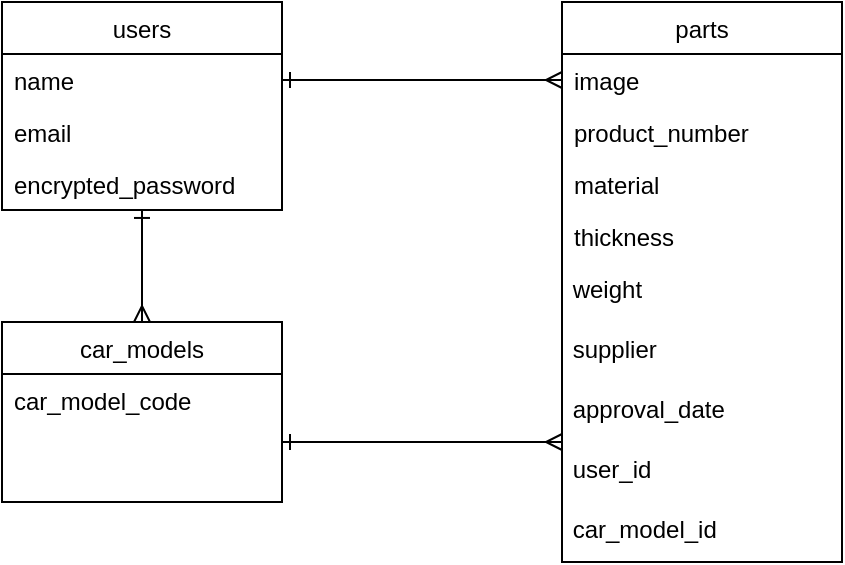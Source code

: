 <mxfile>
    <diagram id="RzYkV1Tjqq6VUVl_3Z-W" name="ページ1">
        <mxGraphModel dx="499" dy="471" grid="1" gridSize="10" guides="1" tooltips="1" connect="1" arrows="1" fold="0" page="1" pageScale="1" pageWidth="827" pageHeight="1169" math="0" shadow="0">
            <root>
                <mxCell id="0"/>
                <mxCell id="1" parent="0"/>
                <mxCell id="8" value="users" style="swimlane;fontStyle=0;childLayout=stackLayout;horizontal=1;startSize=26;horizontalStack=0;resizeParent=1;resizeParentMax=0;resizeLast=0;collapsible=1;marginBottom=0;" vertex="1" parent="1">
                    <mxGeometry x="120" y="40" width="140" height="104" as="geometry"/>
                </mxCell>
                <mxCell id="9" value="name" style="text;strokeColor=none;fillColor=none;align=left;verticalAlign=top;spacingLeft=4;spacingRight=4;overflow=hidden;rotatable=0;points=[[0,0.5],[1,0.5]];portConstraint=eastwest;" vertex="1" parent="8">
                    <mxGeometry y="26" width="140" height="26" as="geometry"/>
                </mxCell>
                <mxCell id="10" value="email" style="text;strokeColor=none;fillColor=none;align=left;verticalAlign=top;spacingLeft=4;spacingRight=4;overflow=hidden;rotatable=0;points=[[0,0.5],[1,0.5]];portConstraint=eastwest;" vertex="1" parent="8">
                    <mxGeometry y="52" width="140" height="26" as="geometry"/>
                </mxCell>
                <mxCell id="11" value="encrypted_password" style="text;strokeColor=none;fillColor=none;align=left;verticalAlign=top;spacingLeft=4;spacingRight=4;overflow=hidden;rotatable=0;points=[[0,0.5],[1,0.5]];portConstraint=eastwest;" vertex="1" parent="8">
                    <mxGeometry y="78" width="140" height="26" as="geometry"/>
                </mxCell>
                <mxCell id="12" value="car_models" style="swimlane;fontStyle=0;childLayout=stackLayout;horizontal=1;startSize=26;horizontalStack=0;resizeParent=1;resizeParentMax=0;resizeLast=0;collapsible=1;marginBottom=0;" vertex="1" parent="1">
                    <mxGeometry x="120" y="200" width="140" height="90" as="geometry"/>
                </mxCell>
                <mxCell id="13" value="car_model_code" style="text;strokeColor=none;fillColor=none;align=left;verticalAlign=top;spacingLeft=4;spacingRight=4;overflow=hidden;rotatable=0;points=[[0,0.5],[1,0.5]];portConstraint=eastwest;" vertex="1" parent="12">
                    <mxGeometry y="26" width="140" height="64" as="geometry"/>
                </mxCell>
                <mxCell id="24" value="parts" style="swimlane;fontStyle=0;childLayout=stackLayout;horizontal=1;startSize=26;horizontalStack=0;resizeParent=1;resizeParentMax=0;resizeLast=0;collapsible=1;marginBottom=0;" vertex="1" parent="1">
                    <mxGeometry x="400" y="40" width="140" height="280" as="geometry"/>
                </mxCell>
                <mxCell id="26" value="image" style="text;strokeColor=none;fillColor=none;align=left;verticalAlign=top;spacingLeft=4;spacingRight=4;overflow=hidden;rotatable=0;points=[[0,0.5],[1,0.5]];portConstraint=eastwest;" vertex="1" parent="24">
                    <mxGeometry y="26" width="140" height="26" as="geometry"/>
                </mxCell>
                <mxCell id="50" value="product_number" style="text;strokeColor=none;fillColor=none;align=left;verticalAlign=top;spacingLeft=4;spacingRight=4;overflow=hidden;rotatable=0;points=[[0,0.5],[1,0.5]];portConstraint=eastwest;" vertex="1" parent="24">
                    <mxGeometry y="52" width="140" height="26" as="geometry"/>
                </mxCell>
                <mxCell id="52" value="material" style="text;strokeColor=none;fillColor=none;align=left;verticalAlign=top;spacingLeft=4;spacingRight=4;overflow=hidden;rotatable=0;points=[[0,0.5],[1,0.5]];portConstraint=eastwest;" vertex="1" parent="24">
                    <mxGeometry y="78" width="140" height="26" as="geometry"/>
                </mxCell>
                <mxCell id="53" value="thickness" style="text;strokeColor=none;fillColor=none;align=left;verticalAlign=top;spacingLeft=4;spacingRight=4;overflow=hidden;rotatable=0;points=[[0,0.5],[1,0.5]];portConstraint=eastwest;" vertex="1" parent="24">
                    <mxGeometry y="104" width="140" height="26" as="geometry"/>
                </mxCell>
                <mxCell id="55" value="&lt;font face=&quot;helvetica&quot;&gt;&amp;nbsp;weight&lt;/font&gt;" style="text;whiteSpace=wrap;html=1;" vertex="1" parent="24">
                    <mxGeometry y="130" width="140" height="30" as="geometry"/>
                </mxCell>
                <mxCell id="54" value="&lt;span style=&quot;font-family: &amp;#34;helvetica&amp;#34;&quot;&gt;&amp;nbsp;supplier&lt;/span&gt;" style="text;whiteSpace=wrap;html=1;" vertex="1" parent="24">
                    <mxGeometry y="160" width="140" height="30" as="geometry"/>
                </mxCell>
                <mxCell id="61" value="&lt;font face=&quot;helvetica&quot;&gt;&amp;nbsp;approval_date&lt;/font&gt;" style="text;whiteSpace=wrap;html=1;" vertex="1" parent="24">
                    <mxGeometry y="190" width="140" height="30" as="geometry"/>
                </mxCell>
                <mxCell id="56" value="&lt;span style=&quot;font-family: &amp;#34;helvetica&amp;#34;&quot;&gt;&amp;nbsp;user_id&lt;/span&gt;" style="text;whiteSpace=wrap;html=1;" vertex="1" parent="24">
                    <mxGeometry y="220" width="140" height="30" as="geometry"/>
                </mxCell>
                <mxCell id="57" value="&lt;span style=&quot;font-family: &amp;#34;helvetica&amp;#34;&quot;&gt;&amp;nbsp;car_model_id&lt;/span&gt;" style="text;whiteSpace=wrap;html=1;" vertex="1" parent="24">
                    <mxGeometry y="250" width="140" height="30" as="geometry"/>
                </mxCell>
                <mxCell id="48" value="" style="edgeStyle=entityRelationEdgeStyle;fontSize=12;html=1;endArrow=ERmany;exitX=1;exitY=0.5;exitDx=0;exitDy=0;entryX=0;entryY=0.5;entryDx=0;entryDy=0;endFill=0;startArrow=ERone;startFill=0;" edge="1" parent="1" source="9" target="26">
                    <mxGeometry width="100" height="100" relative="1" as="geometry">
                        <mxPoint x="320" y="340" as="sourcePoint"/>
                        <mxPoint x="250" y="330" as="targetPoint"/>
                    </mxGeometry>
                </mxCell>
                <mxCell id="59" value="" style="endArrow=ERmany;html=1;rounded=0;entryX=0.5;entryY=0;entryDx=0;entryDy=0;startArrow=ERone;startFill=0;endFill=0;exitX=0.5;exitY=0.999;exitDx=0;exitDy=0;exitPerimeter=0;" edge="1" parent="1" source="11" target="12">
                    <mxGeometry relative="1" as="geometry">
                        <mxPoint x="190" y="143" as="sourcePoint"/>
                        <mxPoint x="183" y="200.02" as="targetPoint"/>
                    </mxGeometry>
                </mxCell>
                <mxCell id="60" value="" style="endArrow=ERmany;html=1;rounded=0;entryX=0;entryY=0;entryDx=0;entryDy=0;startArrow=ERone;startFill=0;endFill=0;" edge="1" parent="1" target="56">
                    <mxGeometry relative="1" as="geometry">
                        <mxPoint x="260" y="260" as="sourcePoint"/>
                        <mxPoint x="360" y="260" as="targetPoint"/>
                    </mxGeometry>
                </mxCell>
            </root>
        </mxGraphModel>
    </diagram>
</mxfile>
